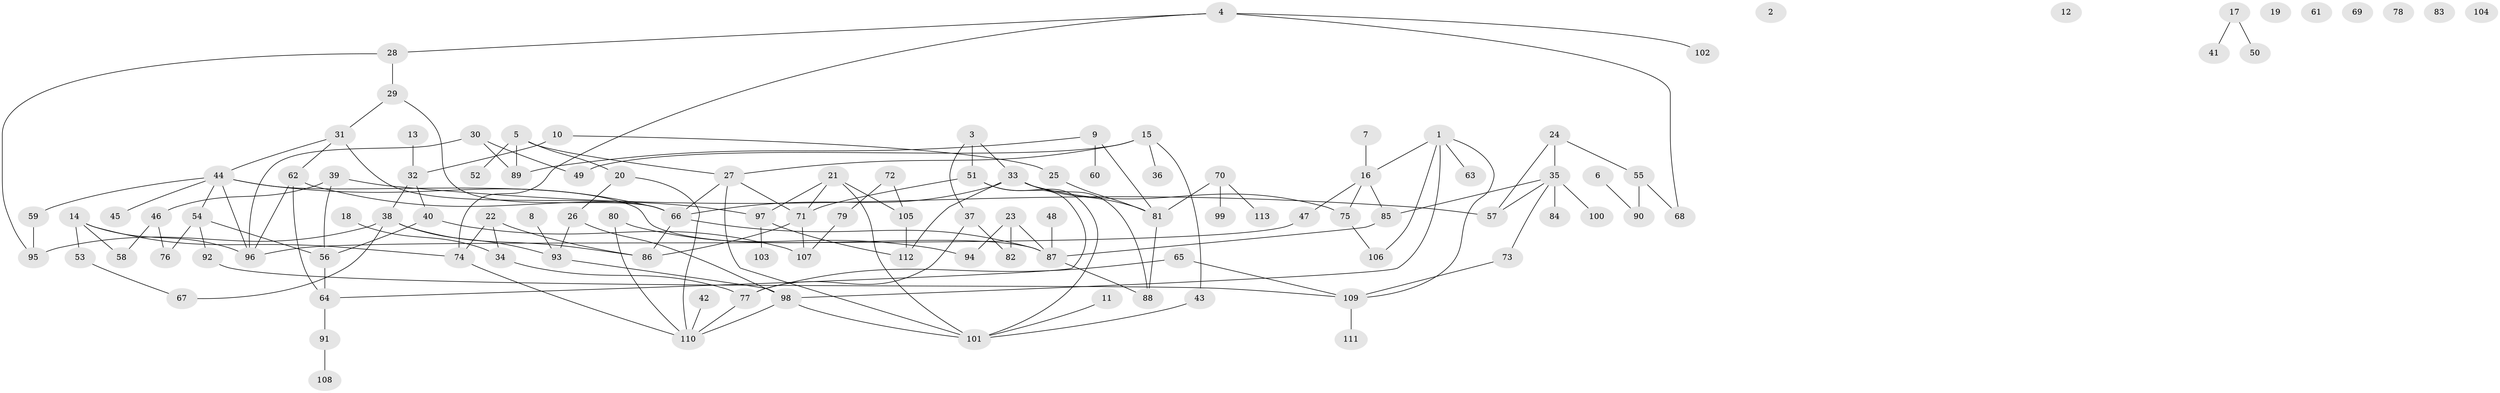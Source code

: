// Generated by graph-tools (version 1.1) at 2025/25/03/09/25 03:25:22]
// undirected, 113 vertices, 152 edges
graph export_dot {
graph [start="1"]
  node [color=gray90,style=filled];
  1;
  2;
  3;
  4;
  5;
  6;
  7;
  8;
  9;
  10;
  11;
  12;
  13;
  14;
  15;
  16;
  17;
  18;
  19;
  20;
  21;
  22;
  23;
  24;
  25;
  26;
  27;
  28;
  29;
  30;
  31;
  32;
  33;
  34;
  35;
  36;
  37;
  38;
  39;
  40;
  41;
  42;
  43;
  44;
  45;
  46;
  47;
  48;
  49;
  50;
  51;
  52;
  53;
  54;
  55;
  56;
  57;
  58;
  59;
  60;
  61;
  62;
  63;
  64;
  65;
  66;
  67;
  68;
  69;
  70;
  71;
  72;
  73;
  74;
  75;
  76;
  77;
  78;
  79;
  80;
  81;
  82;
  83;
  84;
  85;
  86;
  87;
  88;
  89;
  90;
  91;
  92;
  93;
  94;
  95;
  96;
  97;
  98;
  99;
  100;
  101;
  102;
  103;
  104;
  105;
  106;
  107;
  108;
  109;
  110;
  111;
  112;
  113;
  1 -- 16;
  1 -- 63;
  1 -- 98;
  1 -- 106;
  1 -- 109;
  3 -- 33;
  3 -- 37;
  3 -- 51;
  4 -- 28;
  4 -- 68;
  4 -- 74;
  4 -- 102;
  5 -- 20;
  5 -- 27;
  5 -- 52;
  5 -- 89;
  6 -- 90;
  7 -- 16;
  8 -- 93;
  9 -- 60;
  9 -- 81;
  9 -- 89;
  10 -- 25;
  10 -- 32;
  11 -- 101;
  13 -- 32;
  14 -- 53;
  14 -- 58;
  14 -- 74;
  14 -- 96;
  15 -- 27;
  15 -- 36;
  15 -- 43;
  15 -- 49;
  16 -- 47;
  16 -- 75;
  16 -- 85;
  17 -- 41;
  17 -- 50;
  18 -- 34;
  20 -- 26;
  20 -- 110;
  21 -- 71;
  21 -- 97;
  21 -- 101;
  21 -- 105;
  22 -- 34;
  22 -- 74;
  22 -- 86;
  23 -- 82;
  23 -- 87;
  23 -- 94;
  24 -- 35;
  24 -- 55;
  24 -- 57;
  25 -- 81;
  26 -- 93;
  26 -- 98;
  27 -- 66;
  27 -- 71;
  27 -- 101;
  28 -- 29;
  28 -- 95;
  29 -- 31;
  29 -- 66;
  30 -- 49;
  30 -- 89;
  30 -- 96;
  31 -- 44;
  31 -- 62;
  31 -- 66;
  32 -- 38;
  32 -- 40;
  33 -- 66;
  33 -- 75;
  33 -- 81;
  33 -- 88;
  33 -- 112;
  34 -- 77;
  35 -- 57;
  35 -- 73;
  35 -- 84;
  35 -- 85;
  35 -- 100;
  37 -- 77;
  37 -- 82;
  38 -- 67;
  38 -- 86;
  38 -- 93;
  38 -- 95;
  39 -- 46;
  39 -- 56;
  39 -- 57;
  40 -- 56;
  40 -- 107;
  42 -- 110;
  43 -- 101;
  44 -- 45;
  44 -- 54;
  44 -- 59;
  44 -- 66;
  44 -- 87;
  44 -- 96;
  46 -- 58;
  46 -- 76;
  47 -- 96;
  48 -- 87;
  51 -- 64;
  51 -- 71;
  51 -- 101;
  53 -- 67;
  54 -- 56;
  54 -- 76;
  54 -- 92;
  55 -- 68;
  55 -- 90;
  56 -- 64;
  59 -- 95;
  62 -- 64;
  62 -- 96;
  62 -- 97;
  64 -- 91;
  65 -- 77;
  65 -- 109;
  66 -- 86;
  66 -- 87;
  70 -- 81;
  70 -- 99;
  70 -- 113;
  71 -- 86;
  71 -- 107;
  72 -- 79;
  72 -- 105;
  73 -- 109;
  74 -- 110;
  75 -- 106;
  77 -- 110;
  79 -- 107;
  80 -- 94;
  80 -- 110;
  81 -- 88;
  85 -- 87;
  87 -- 88;
  91 -- 108;
  92 -- 109;
  93 -- 98;
  97 -- 103;
  97 -- 112;
  98 -- 101;
  98 -- 110;
  105 -- 112;
  109 -- 111;
}

